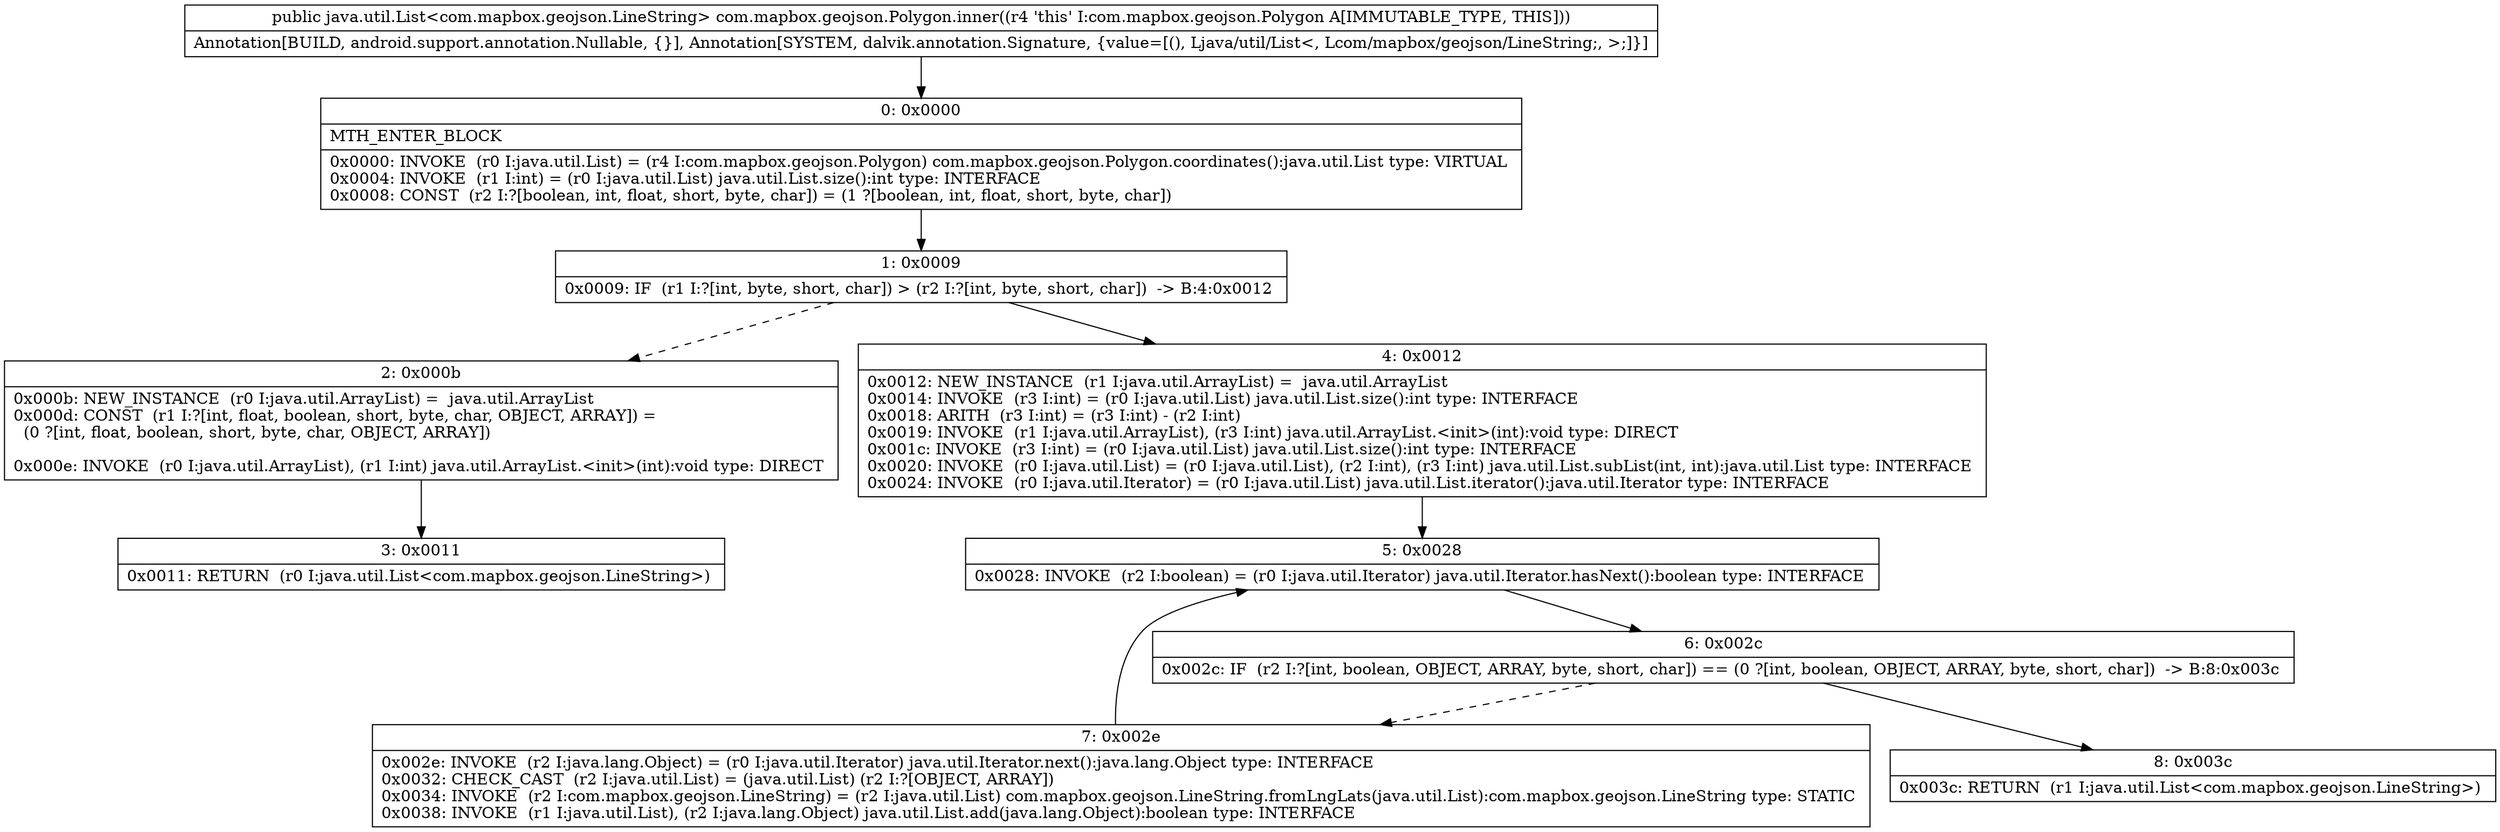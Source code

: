 digraph "CFG forcom.mapbox.geojson.Polygon.inner()Ljava\/util\/List;" {
Node_0 [shape=record,label="{0\:\ 0x0000|MTH_ENTER_BLOCK\l|0x0000: INVOKE  (r0 I:java.util.List) = (r4 I:com.mapbox.geojson.Polygon) com.mapbox.geojson.Polygon.coordinates():java.util.List type: VIRTUAL \l0x0004: INVOKE  (r1 I:int) = (r0 I:java.util.List) java.util.List.size():int type: INTERFACE \l0x0008: CONST  (r2 I:?[boolean, int, float, short, byte, char]) = (1 ?[boolean, int, float, short, byte, char]) \l}"];
Node_1 [shape=record,label="{1\:\ 0x0009|0x0009: IF  (r1 I:?[int, byte, short, char]) \> (r2 I:?[int, byte, short, char])  \-\> B:4:0x0012 \l}"];
Node_2 [shape=record,label="{2\:\ 0x000b|0x000b: NEW_INSTANCE  (r0 I:java.util.ArrayList) =  java.util.ArrayList \l0x000d: CONST  (r1 I:?[int, float, boolean, short, byte, char, OBJECT, ARRAY]) = \l  (0 ?[int, float, boolean, short, byte, char, OBJECT, ARRAY])\l \l0x000e: INVOKE  (r0 I:java.util.ArrayList), (r1 I:int) java.util.ArrayList.\<init\>(int):void type: DIRECT \l}"];
Node_3 [shape=record,label="{3\:\ 0x0011|0x0011: RETURN  (r0 I:java.util.List\<com.mapbox.geojson.LineString\>) \l}"];
Node_4 [shape=record,label="{4\:\ 0x0012|0x0012: NEW_INSTANCE  (r1 I:java.util.ArrayList) =  java.util.ArrayList \l0x0014: INVOKE  (r3 I:int) = (r0 I:java.util.List) java.util.List.size():int type: INTERFACE \l0x0018: ARITH  (r3 I:int) = (r3 I:int) \- (r2 I:int) \l0x0019: INVOKE  (r1 I:java.util.ArrayList), (r3 I:int) java.util.ArrayList.\<init\>(int):void type: DIRECT \l0x001c: INVOKE  (r3 I:int) = (r0 I:java.util.List) java.util.List.size():int type: INTERFACE \l0x0020: INVOKE  (r0 I:java.util.List) = (r0 I:java.util.List), (r2 I:int), (r3 I:int) java.util.List.subList(int, int):java.util.List type: INTERFACE \l0x0024: INVOKE  (r0 I:java.util.Iterator) = (r0 I:java.util.List) java.util.List.iterator():java.util.Iterator type: INTERFACE \l}"];
Node_5 [shape=record,label="{5\:\ 0x0028|0x0028: INVOKE  (r2 I:boolean) = (r0 I:java.util.Iterator) java.util.Iterator.hasNext():boolean type: INTERFACE \l}"];
Node_6 [shape=record,label="{6\:\ 0x002c|0x002c: IF  (r2 I:?[int, boolean, OBJECT, ARRAY, byte, short, char]) == (0 ?[int, boolean, OBJECT, ARRAY, byte, short, char])  \-\> B:8:0x003c \l}"];
Node_7 [shape=record,label="{7\:\ 0x002e|0x002e: INVOKE  (r2 I:java.lang.Object) = (r0 I:java.util.Iterator) java.util.Iterator.next():java.lang.Object type: INTERFACE \l0x0032: CHECK_CAST  (r2 I:java.util.List) = (java.util.List) (r2 I:?[OBJECT, ARRAY]) \l0x0034: INVOKE  (r2 I:com.mapbox.geojson.LineString) = (r2 I:java.util.List) com.mapbox.geojson.LineString.fromLngLats(java.util.List):com.mapbox.geojson.LineString type: STATIC \l0x0038: INVOKE  (r1 I:java.util.List), (r2 I:java.lang.Object) java.util.List.add(java.lang.Object):boolean type: INTERFACE \l}"];
Node_8 [shape=record,label="{8\:\ 0x003c|0x003c: RETURN  (r1 I:java.util.List\<com.mapbox.geojson.LineString\>) \l}"];
MethodNode[shape=record,label="{public java.util.List\<com.mapbox.geojson.LineString\> com.mapbox.geojson.Polygon.inner((r4 'this' I:com.mapbox.geojson.Polygon A[IMMUTABLE_TYPE, THIS]))  | Annotation[BUILD, android.support.annotation.Nullable, \{\}], Annotation[SYSTEM, dalvik.annotation.Signature, \{value=[(), Ljava\/util\/List\<, Lcom\/mapbox\/geojson\/LineString;, \>;]\}]\l}"];
MethodNode -> Node_0;
Node_0 -> Node_1;
Node_1 -> Node_2[style=dashed];
Node_1 -> Node_4;
Node_2 -> Node_3;
Node_4 -> Node_5;
Node_5 -> Node_6;
Node_6 -> Node_7[style=dashed];
Node_6 -> Node_8;
Node_7 -> Node_5;
}

